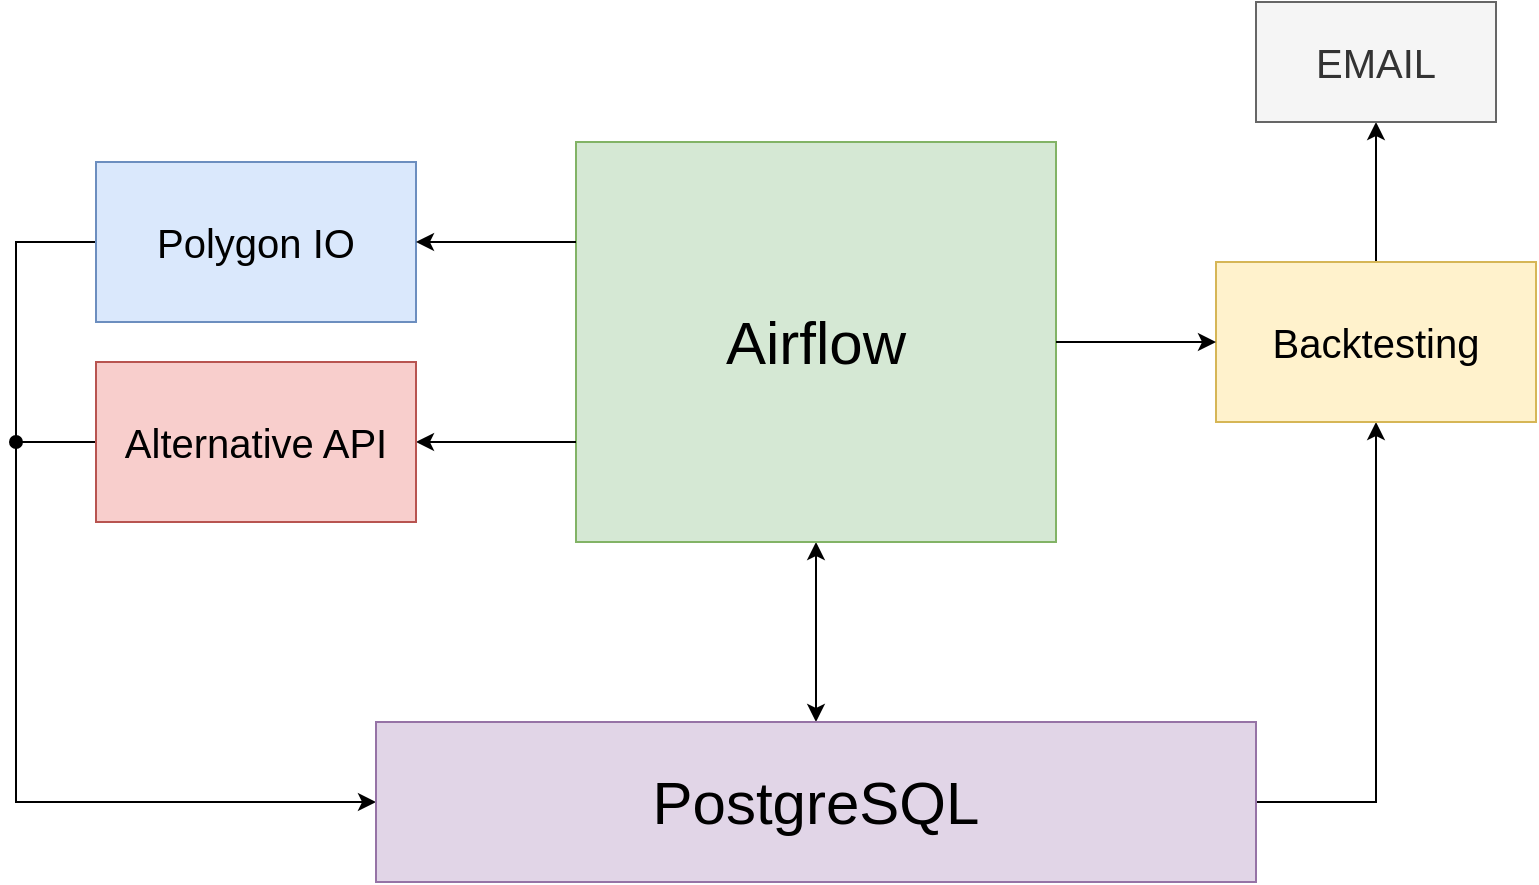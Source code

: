 <mxfile version="22.1.11" type="github">
  <diagram name="Page-1" id="NlNqatFiH7avr2eCyBF8">
    <mxGraphModel dx="1434" dy="764" grid="1" gridSize="10" guides="1" tooltips="1" connect="1" arrows="1" fold="1" page="1" pageScale="1" pageWidth="850" pageHeight="1100" math="0" shadow="0">
      <root>
        <mxCell id="0" />
        <mxCell id="1" parent="0" />
        <mxCell id="SxAL0rWBXSr9IIWfnXTL-1" style="edgeStyle=orthogonalEdgeStyle;rounded=0;orthogonalLoop=1;jettySize=auto;html=1;entryX=0.5;entryY=0;entryDx=0;entryDy=0;startArrow=classic;startFill=1;" edge="1" parent="1" source="SxAL0rWBXSr9IIWfnXTL-2" target="SxAL0rWBXSr9IIWfnXTL-10">
          <mxGeometry relative="1" as="geometry" />
        </mxCell>
        <mxCell id="SxAL0rWBXSr9IIWfnXTL-2" value="&lt;font style=&quot;font-size: 30px;&quot;&gt;Airflow&lt;/font&gt;" style="rounded=0;whiteSpace=wrap;html=1;fillColor=#d5e8d4;strokeColor=#82b366;" vertex="1" parent="1">
          <mxGeometry x="320" y="110" width="240" height="200" as="geometry" />
        </mxCell>
        <mxCell id="SxAL0rWBXSr9IIWfnXTL-3" style="edgeStyle=orthogonalEdgeStyle;rounded=0;orthogonalLoop=1;jettySize=auto;html=1;entryX=0;entryY=0.5;entryDx=0;entryDy=0;" edge="1" parent="1" source="SxAL0rWBXSr9IIWfnXTL-4" target="SxAL0rWBXSr9IIWfnXTL-10">
          <mxGeometry relative="1" as="geometry">
            <Array as="points">
              <mxPoint x="40" y="160" />
              <mxPoint x="40" y="440" />
            </Array>
          </mxGeometry>
        </mxCell>
        <mxCell id="SxAL0rWBXSr9IIWfnXTL-4" value="&lt;font style=&quot;font-size: 20px;&quot;&gt;Polygon IO&lt;/font&gt;" style="rounded=0;whiteSpace=wrap;html=1;fillColor=#dae8fc;strokeColor=#6c8ebf;" vertex="1" parent="1">
          <mxGeometry x="80" y="120" width="160" height="80" as="geometry" />
        </mxCell>
        <mxCell id="SxAL0rWBXSr9IIWfnXTL-5" style="edgeStyle=orthogonalEdgeStyle;rounded=0;orthogonalLoop=1;jettySize=auto;html=1;entryX=0;entryY=0.75;entryDx=0;entryDy=0;endArrow=none;endFill=0;startArrow=classic;startFill=1;" edge="1" parent="1" source="SxAL0rWBXSr9IIWfnXTL-7" target="SxAL0rWBXSr9IIWfnXTL-2">
          <mxGeometry relative="1" as="geometry" />
        </mxCell>
        <mxCell id="SxAL0rWBXSr9IIWfnXTL-6" style="edgeStyle=orthogonalEdgeStyle;rounded=0;orthogonalLoop=1;jettySize=auto;html=1;endArrow=oval;endFill=1;" edge="1" parent="1" source="SxAL0rWBXSr9IIWfnXTL-7">
          <mxGeometry relative="1" as="geometry">
            <mxPoint x="40" y="260.0" as="targetPoint" />
          </mxGeometry>
        </mxCell>
        <mxCell id="SxAL0rWBXSr9IIWfnXTL-7" value="&lt;font style=&quot;font-size: 20px;&quot;&gt;Alternative API&lt;/font&gt;" style="rounded=0;whiteSpace=wrap;html=1;fillColor=#f8cecc;strokeColor=#b85450;" vertex="1" parent="1">
          <mxGeometry x="80" y="220" width="160" height="80" as="geometry" />
        </mxCell>
        <mxCell id="SxAL0rWBXSr9IIWfnXTL-8" style="edgeStyle=orthogonalEdgeStyle;rounded=0;orthogonalLoop=1;jettySize=auto;html=1;entryX=0;entryY=0.25;entryDx=0;entryDy=0;startArrow=classic;startFill=1;endArrow=none;endFill=0;" edge="1" parent="1" source="SxAL0rWBXSr9IIWfnXTL-4" target="SxAL0rWBXSr9IIWfnXTL-2">
          <mxGeometry relative="1" as="geometry" />
        </mxCell>
        <mxCell id="SxAL0rWBXSr9IIWfnXTL-9" style="edgeStyle=orthogonalEdgeStyle;rounded=0;orthogonalLoop=1;jettySize=auto;html=1;entryX=0.5;entryY=1;entryDx=0;entryDy=0;" edge="1" parent="1" source="SxAL0rWBXSr9IIWfnXTL-10" target="SxAL0rWBXSr9IIWfnXTL-12">
          <mxGeometry relative="1" as="geometry">
            <Array as="points">
              <mxPoint x="720" y="440" />
            </Array>
          </mxGeometry>
        </mxCell>
        <mxCell id="SxAL0rWBXSr9IIWfnXTL-10" value="&lt;font style=&quot;font-size: 30px;&quot;&gt;PostgreSQL&lt;/font&gt;" style="rounded=0;whiteSpace=wrap;html=1;fillColor=#e1d5e7;strokeColor=#9673a6;" vertex="1" parent="1">
          <mxGeometry x="220" y="400" width="440" height="80" as="geometry" />
        </mxCell>
        <mxCell id="SxAL0rWBXSr9IIWfnXTL-11" style="edgeStyle=orthogonalEdgeStyle;rounded=0;orthogonalLoop=1;jettySize=auto;html=1;entryX=0.5;entryY=1;entryDx=0;entryDy=0;" edge="1" parent="1" source="SxAL0rWBXSr9IIWfnXTL-12" target="SxAL0rWBXSr9IIWfnXTL-14">
          <mxGeometry relative="1" as="geometry" />
        </mxCell>
        <mxCell id="SxAL0rWBXSr9IIWfnXTL-12" value="&lt;font style=&quot;font-size: 20px;&quot;&gt;Backtesting&lt;/font&gt;" style="rounded=0;whiteSpace=wrap;html=1;fillColor=#fff2cc;strokeColor=#d6b656;" vertex="1" parent="1">
          <mxGeometry x="640" y="170" width="160" height="80" as="geometry" />
        </mxCell>
        <mxCell id="SxAL0rWBXSr9IIWfnXTL-13" style="edgeStyle=orthogonalEdgeStyle;rounded=0;orthogonalLoop=1;jettySize=auto;html=1;" edge="1" parent="1" source="SxAL0rWBXSr9IIWfnXTL-2">
          <mxGeometry relative="1" as="geometry">
            <mxPoint x="640" y="210" as="targetPoint" />
          </mxGeometry>
        </mxCell>
        <mxCell id="SxAL0rWBXSr9IIWfnXTL-14" value="&lt;font style=&quot;font-size: 20px;&quot;&gt;EMAIL&lt;/font&gt;" style="rounded=0;whiteSpace=wrap;html=1;fillColor=#f5f5f5;fontColor=#333333;strokeColor=#666666;" vertex="1" parent="1">
          <mxGeometry x="660" y="40" width="120" height="60" as="geometry" />
        </mxCell>
      </root>
    </mxGraphModel>
  </diagram>
</mxfile>
